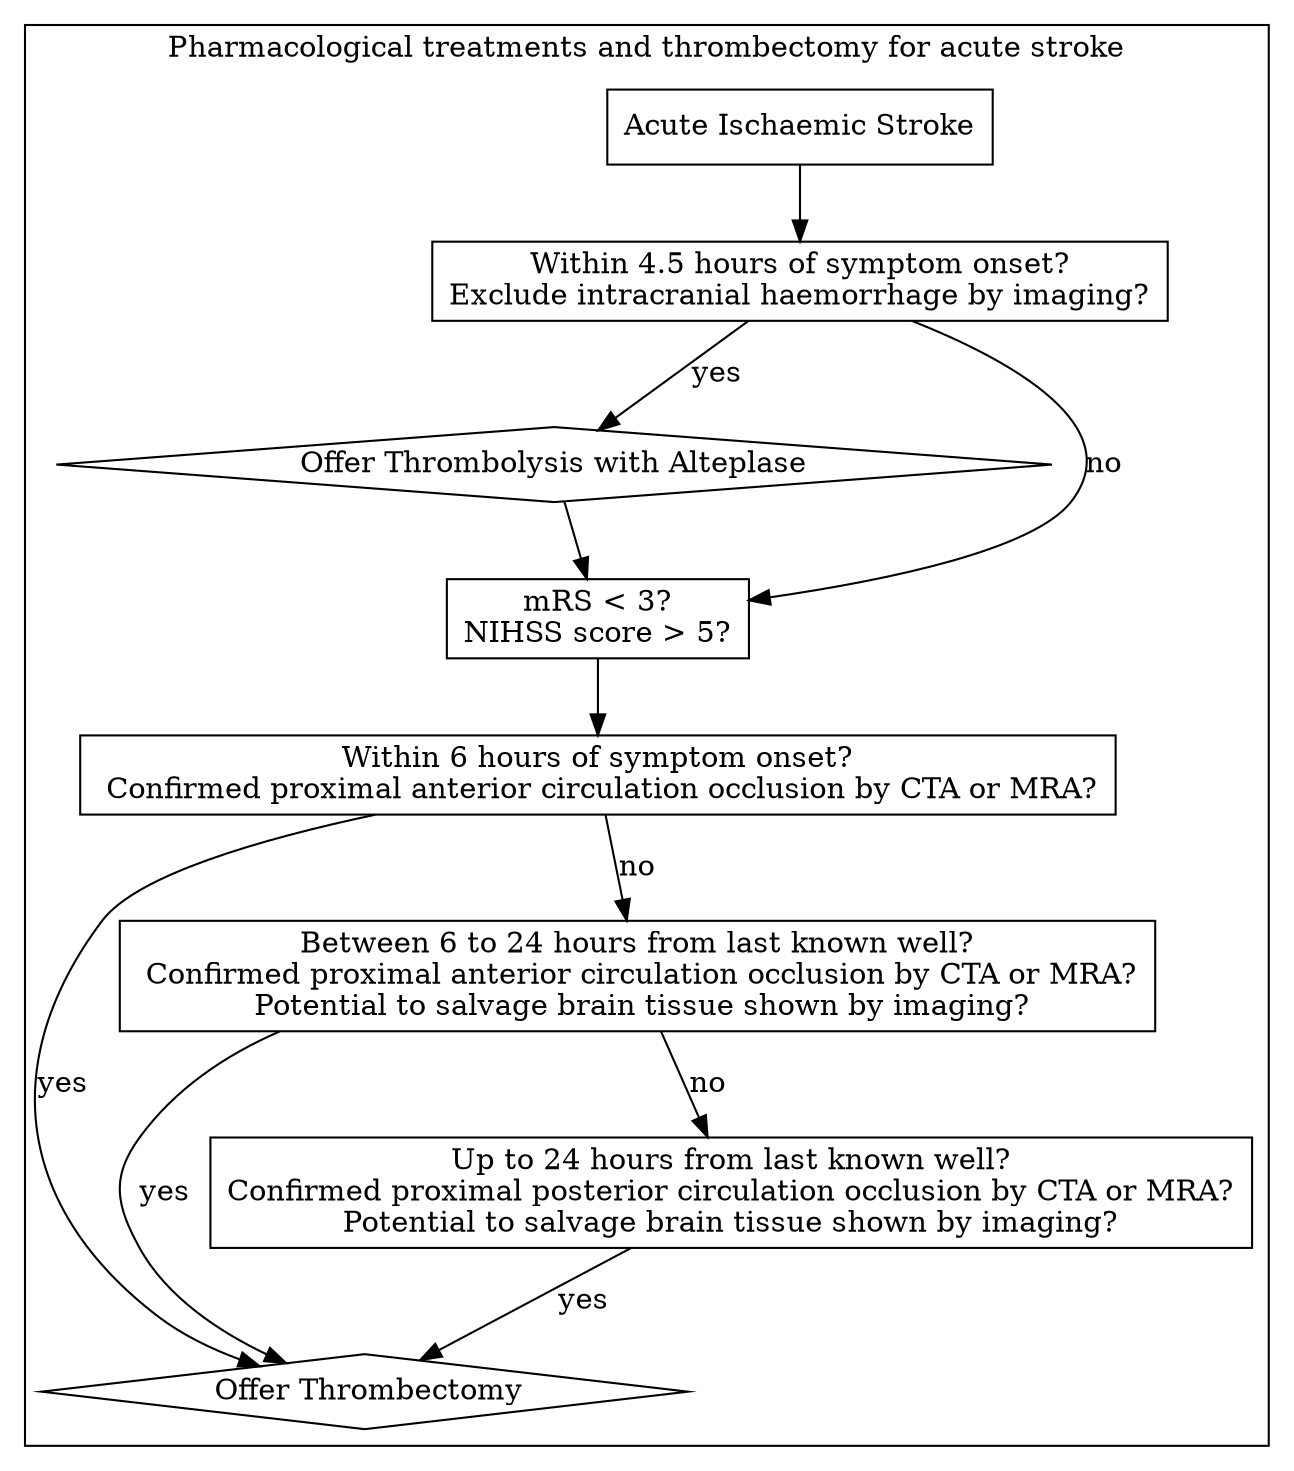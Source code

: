 digraph G {
  node [shape=box];
  
  subgraph cluster_0 {
    label = "Pharmacological treatments and thrombectomy for acute stroke";

    Acute_Ischemic_Stroke [label="Acute Ischaemic Stroke"];
    Alteplase_Conditions [label="Within 4.5 hours of symptom onset?\nExclude intracranial haemorrhage by imaging?"];
    Alteplase_Treatment [label="Offer Thrombolysis with Alteplase",shape="diamond"];

    Thrombectomy_Treatment [label=" Offer Thrombectomy",shape="diamond"];
    Thrombectomy_Clinical_Status [label="mRS < 3?\nNIHSS score > 5?"];
    Thrombectomy_Conditions_1 [label="Within 6 hours of symptom onset?\n Confirmed proximal anterior circulation occlusion by CTA or MRA?"];
    Thrombectomy_Conditions_2 [label="Between 6 to 24 hours from last known well?\n Confirmed proximal anterior circulation occlusion by CTA or MRA?\n Potential to salvage brain tissue shown by imaging?"];
    Thrombectomy_Conditions_3 [label="Up to 24 hours from last known well?\nConfirmed proximal posterior circulation occlusion by CTA or MRA?\nPotential to salvage brain tissue shown by imaging?"];
    
    Acute_Ischemic_Stroke -> Alteplase_Conditions;
    Alteplase_Conditions -> Alteplase_Treatment[label="yes"];
    Alteplase_Treatment -> Thrombectomy_Clinical_Status;
    Alteplase_Conditions -> Thrombectomy_Clinical_Status [label="no"];
    Thrombectomy_Clinical_Status -> Thrombectomy_Conditions_1 ;
    Thrombectomy_Conditions_1 -> Thrombectomy_Treatment[label="yes"];
    Thrombectomy_Conditions_1 -> Thrombectomy_Conditions_2[label="no"];
    Thrombectomy_Conditions_2 -> Thrombectomy_Treatment[label="yes"];
    Thrombectomy_Conditions_2 -> Thrombectomy_Conditions_3[label="no"];
    Thrombectomy_Conditions_3 -> Thrombectomy_Treatment[label="yes"];
    
  }
}

